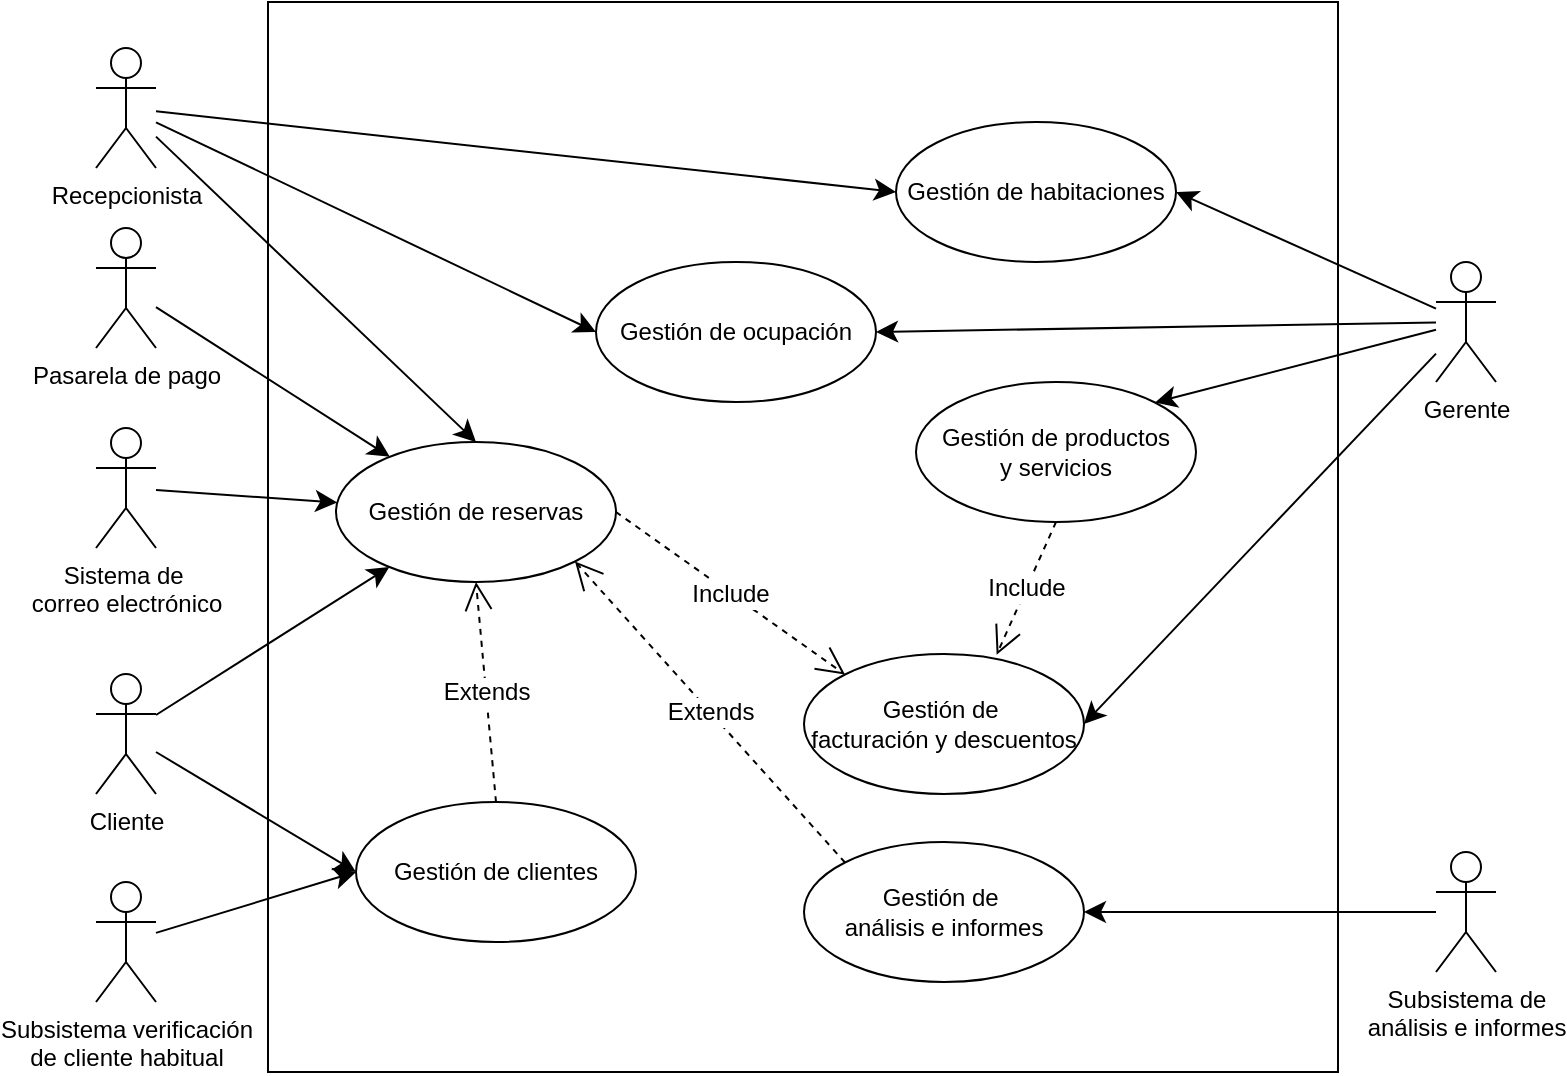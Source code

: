 <mxfile version="26.2.5">
  <diagram name="Página-1" id="oa62K_F5JibeCxWv9gB3">
    <mxGraphModel dx="1036" dy="2380" grid="1" gridSize="10" guides="1" tooltips="1" connect="1" arrows="1" fold="1" page="1" pageScale="1" pageWidth="827" pageHeight="1169" background="#ffffff" math="0" shadow="0">
      <root>
        <mxCell id="0" />
        <mxCell id="1" parent="0" />
        <mxCell id="OyxwJEuUrcy8LR3dcfse-29" value="" style="whiteSpace=wrap;html=1;aspect=fixed;" parent="1" vertex="1">
          <mxGeometry x="146" y="-910" width="535" height="535" as="geometry" />
        </mxCell>
        <mxCell id="OyxwJEuUrcy8LR3dcfse-37" style="edgeStyle=none;curved=1;rounded=0;orthogonalLoop=1;jettySize=auto;html=1;entryX=0;entryY=0.5;entryDx=0;entryDy=0;fontSize=12;startSize=8;endSize=8;" parent="1" source="OyxwJEuUrcy8LR3dcfse-2" target="OyxwJEuUrcy8LR3dcfse-15" edge="1">
          <mxGeometry relative="1" as="geometry" />
        </mxCell>
        <mxCell id="OyxwJEuUrcy8LR3dcfse-2" value="Subsistema verificación&lt;div&gt;de cliente habitual&lt;/div&gt;" style="shape=umlActor;verticalLabelPosition=bottom;verticalAlign=top;html=1;" parent="1" vertex="1">
          <mxGeometry x="60" y="-470" width="30" height="60" as="geometry" />
        </mxCell>
        <mxCell id="OyxwJEuUrcy8LR3dcfse-23" style="edgeStyle=none;curved=1;rounded=0;orthogonalLoop=1;jettySize=auto;html=1;entryX=1;entryY=0.5;entryDx=0;entryDy=0;fontSize=12;startSize=8;endSize=8;" parent="1" source="OyxwJEuUrcy8LR3dcfse-3" target="OyxwJEuUrcy8LR3dcfse-17" edge="1">
          <mxGeometry relative="1" as="geometry" />
        </mxCell>
        <mxCell id="OyxwJEuUrcy8LR3dcfse-34" style="edgeStyle=none;curved=1;rounded=0;orthogonalLoop=1;jettySize=auto;html=1;entryX=1;entryY=0.5;entryDx=0;entryDy=0;fontSize=12;startSize=8;endSize=8;" parent="1" source="OyxwJEuUrcy8LR3dcfse-3" target="OyxwJEuUrcy8LR3dcfse-16" edge="1">
          <mxGeometry relative="1" as="geometry" />
        </mxCell>
        <mxCell id="OyxwJEuUrcy8LR3dcfse-39" style="edgeStyle=none;curved=1;rounded=0;orthogonalLoop=1;jettySize=auto;html=1;entryX=1;entryY=0;entryDx=0;entryDy=0;fontSize=12;startSize=8;endSize=8;" parent="1" source="OyxwJEuUrcy8LR3dcfse-3" target="OyxwJEuUrcy8LR3dcfse-14" edge="1">
          <mxGeometry relative="1" as="geometry">
            <mxPoint x="544.497" y="-729.749" as="targetPoint" />
          </mxGeometry>
        </mxCell>
        <mxCell id="OyxwJEuUrcy8LR3dcfse-42" style="edgeStyle=none;curved=1;rounded=0;orthogonalLoop=1;jettySize=auto;html=1;entryX=1;entryY=0.5;entryDx=0;entryDy=0;fontSize=12;startSize=8;endSize=8;" parent="1" source="OyxwJEuUrcy8LR3dcfse-3" target="OyxwJEuUrcy8LR3dcfse-12" edge="1">
          <mxGeometry relative="1" as="geometry" />
        </mxCell>
        <mxCell id="OyxwJEuUrcy8LR3dcfse-3" value="Gerente" style="shape=umlActor;verticalLabelPosition=bottom;verticalAlign=top;html=1;" parent="1" vertex="1">
          <mxGeometry x="730" y="-780" width="30" height="60" as="geometry" />
        </mxCell>
        <mxCell id="OyxwJEuUrcy8LR3dcfse-22" style="edgeStyle=none;curved=1;rounded=0;orthogonalLoop=1;jettySize=auto;html=1;entryX=0;entryY=0.5;entryDx=0;entryDy=0;fontSize=12;startSize=8;endSize=8;" parent="1" source="OyxwJEuUrcy8LR3dcfse-4" target="OyxwJEuUrcy8LR3dcfse-16" edge="1">
          <mxGeometry relative="1" as="geometry" />
        </mxCell>
        <mxCell id="OyxwJEuUrcy8LR3dcfse-31" style="edgeStyle=none;curved=1;rounded=0;orthogonalLoop=1;jettySize=auto;html=1;entryX=0;entryY=0.5;entryDx=0;entryDy=0;fontSize=12;startSize=8;endSize=8;" parent="1" source="OyxwJEuUrcy8LR3dcfse-4" target="OyxwJEuUrcy8LR3dcfse-17" edge="1">
          <mxGeometry relative="1" as="geometry" />
        </mxCell>
        <mxCell id="OyxwJEuUrcy8LR3dcfse-50" style="edgeStyle=none;curved=1;rounded=0;orthogonalLoop=1;jettySize=auto;html=1;entryX=0.5;entryY=0;entryDx=0;entryDy=0;fontSize=12;startSize=8;endSize=8;" parent="1" source="OyxwJEuUrcy8LR3dcfse-4" target="OyxwJEuUrcy8LR3dcfse-13" edge="1">
          <mxGeometry relative="1" as="geometry" />
        </mxCell>
        <mxCell id="OyxwJEuUrcy8LR3dcfse-4" value="Recepcionista" style="shape=umlActor;verticalLabelPosition=bottom;verticalAlign=top;html=1;" parent="1" vertex="1">
          <mxGeometry x="60" y="-887" width="30" height="60" as="geometry" />
        </mxCell>
        <mxCell id="OyxwJEuUrcy8LR3dcfse-35" style="edgeStyle=none;curved=1;rounded=0;orthogonalLoop=1;jettySize=auto;html=1;entryX=0;entryY=0.5;entryDx=0;entryDy=0;fontSize=12;startSize=8;endSize=8;" parent="1" source="OyxwJEuUrcy8LR3dcfse-5" target="OyxwJEuUrcy8LR3dcfse-15" edge="1">
          <mxGeometry relative="1" as="geometry" />
        </mxCell>
        <mxCell id="OyxwJEuUrcy8LR3dcfse-49" style="edgeStyle=none;curved=1;rounded=0;orthogonalLoop=1;jettySize=auto;html=1;fontSize=12;startSize=8;endSize=8;" parent="1" source="OyxwJEuUrcy8LR3dcfse-5" target="OyxwJEuUrcy8LR3dcfse-13" edge="1">
          <mxGeometry relative="1" as="geometry" />
        </mxCell>
        <mxCell id="OyxwJEuUrcy8LR3dcfse-5" value="Cliente" style="shape=umlActor;verticalLabelPosition=bottom;verticalAlign=top;html=1;" parent="1" vertex="1">
          <mxGeometry x="60" y="-574" width="30" height="60" as="geometry" />
        </mxCell>
        <mxCell id="OyxwJEuUrcy8LR3dcfse-51" value="" style="edgeStyle=none;curved=1;rounded=0;orthogonalLoop=1;jettySize=auto;html=1;fontSize=12;startSize=8;endSize=8;" parent="1" source="OyxwJEuUrcy8LR3dcfse-6" target="OyxwJEuUrcy8LR3dcfse-11" edge="1">
          <mxGeometry relative="1" as="geometry" />
        </mxCell>
        <mxCell id="OyxwJEuUrcy8LR3dcfse-6" value="Subsistema de&lt;div&gt;análisis e informes&lt;/div&gt;" style="shape=umlActor;verticalLabelPosition=bottom;verticalAlign=top;html=1;" parent="1" vertex="1">
          <mxGeometry x="730" y="-485" width="30" height="60" as="geometry" />
        </mxCell>
        <mxCell id="OyxwJEuUrcy8LR3dcfse-56" value="" style="edgeStyle=none;curved=1;rounded=0;orthogonalLoop=1;jettySize=auto;html=1;fontSize=12;startSize=8;endSize=8;" parent="1" source="OyxwJEuUrcy8LR3dcfse-7" target="OyxwJEuUrcy8LR3dcfse-13" edge="1">
          <mxGeometry relative="1" as="geometry" />
        </mxCell>
        <mxCell id="OyxwJEuUrcy8LR3dcfse-7" value="Sistema de&amp;nbsp;&lt;div&gt;correo electrónico&lt;/div&gt;" style="shape=umlActor;verticalLabelPosition=bottom;verticalAlign=top;html=1;" parent="1" vertex="1">
          <mxGeometry x="60" y="-697" width="30" height="60" as="geometry" />
        </mxCell>
        <mxCell id="OyxwJEuUrcy8LR3dcfse-48" value="" style="edgeStyle=none;curved=1;rounded=0;orthogonalLoop=1;jettySize=auto;html=1;fontSize=12;startSize=8;endSize=8;" parent="1" source="OyxwJEuUrcy8LR3dcfse-8" target="OyxwJEuUrcy8LR3dcfse-13" edge="1">
          <mxGeometry relative="1" as="geometry" />
        </mxCell>
        <mxCell id="OyxwJEuUrcy8LR3dcfse-8" value="Pasarela de pago" style="shape=umlActor;verticalLabelPosition=bottom;verticalAlign=top;html=1;" parent="1" vertex="1">
          <mxGeometry x="60" y="-797" width="30" height="60" as="geometry" />
        </mxCell>
        <mxCell id="OyxwJEuUrcy8LR3dcfse-11" value="Gestión de&amp;nbsp;&lt;div&gt;análisis e informes&lt;/div&gt;" style="ellipse;whiteSpace=wrap;html=1;" parent="1" vertex="1">
          <mxGeometry x="414" y="-490" width="140" height="70" as="geometry" />
        </mxCell>
        <mxCell id="OyxwJEuUrcy8LR3dcfse-12" value="Gestión de&amp;nbsp;&lt;div&gt;facturación y descuentos&lt;/div&gt;" style="ellipse;whiteSpace=wrap;html=1;" parent="1" vertex="1">
          <mxGeometry x="414" y="-584" width="140" height="70" as="geometry" />
        </mxCell>
        <mxCell id="OyxwJEuUrcy8LR3dcfse-13" value="Gestión de reservas" style="ellipse;whiteSpace=wrap;html=1;" parent="1" vertex="1">
          <mxGeometry x="180" y="-690" width="140" height="70" as="geometry" />
        </mxCell>
        <mxCell id="OyxwJEuUrcy8LR3dcfse-14" value="Gestión de&amp;nbsp;&lt;span style=&quot;background-color: transparent; color: light-dark(rgb(0, 0, 0), rgb(255, 255, 255));&quot;&gt;productos&lt;/span&gt;&lt;div&gt;&lt;div&gt;y servicios&lt;/div&gt;&lt;/div&gt;" style="ellipse;whiteSpace=wrap;html=1;" parent="1" vertex="1">
          <mxGeometry x="470" y="-720" width="140" height="70" as="geometry" />
        </mxCell>
        <mxCell id="OyxwJEuUrcy8LR3dcfse-15" value="Gestión de clientes" style="ellipse;whiteSpace=wrap;html=1;" parent="1" vertex="1">
          <mxGeometry x="190" y="-510" width="140" height="70" as="geometry" />
        </mxCell>
        <mxCell id="OyxwJEuUrcy8LR3dcfse-16" value="Gestión de ocupación" style="ellipse;whiteSpace=wrap;html=1;" parent="1" vertex="1">
          <mxGeometry x="310" y="-780" width="140" height="70" as="geometry" />
        </mxCell>
        <mxCell id="OyxwJEuUrcy8LR3dcfse-17" value="Gestión de habitaciones" style="ellipse;whiteSpace=wrap;html=1;" parent="1" vertex="1">
          <mxGeometry x="460" y="-850" width="140" height="70" as="geometry" />
        </mxCell>
        <mxCell id="OyxwJEuUrcy8LR3dcfse-59" value="Include" style="endArrow=open;endSize=12;dashed=1;html=1;rounded=0;fontSize=12;curved=1;entryX=0;entryY=0;entryDx=0;entryDy=0;exitX=1;exitY=0.5;exitDx=0;exitDy=0;" parent="1" source="OyxwJEuUrcy8LR3dcfse-13" target="OyxwJEuUrcy8LR3dcfse-12" edge="1">
          <mxGeometry width="160" relative="1" as="geometry">
            <mxPoint x="260" y="-310" as="sourcePoint" />
            <mxPoint x="420" y="-310" as="targetPoint" />
          </mxGeometry>
        </mxCell>
        <mxCell id="OyxwJEuUrcy8LR3dcfse-60" value="Include" style="endArrow=open;endSize=12;dashed=1;html=1;rounded=0;fontSize=12;curved=1;exitX=0.5;exitY=1;exitDx=0;exitDy=0;entryX=0.688;entryY=0.005;entryDx=0;entryDy=0;entryPerimeter=0;" parent="1" source="OyxwJEuUrcy8LR3dcfse-14" target="OyxwJEuUrcy8LR3dcfse-12" edge="1">
          <mxGeometry width="160" relative="1" as="geometry">
            <mxPoint x="360" y="-640" as="sourcePoint" />
            <mxPoint x="429" y="-560" as="targetPoint" />
          </mxGeometry>
        </mxCell>
        <mxCell id="OyxwJEuUrcy8LR3dcfse-62" value="Extends" style="endArrow=open;endSize=12;dashed=1;html=1;rounded=0;fontSize=12;curved=1;entryX=1;entryY=1;entryDx=0;entryDy=0;exitX=0;exitY=0;exitDx=0;exitDy=0;" parent="1" source="OyxwJEuUrcy8LR3dcfse-11" target="OyxwJEuUrcy8LR3dcfse-13" edge="1">
          <mxGeometry width="160" relative="1" as="geometry">
            <mxPoint x="550" y="-280" as="sourcePoint" />
            <mxPoint x="300" y="-280" as="targetPoint" />
          </mxGeometry>
        </mxCell>
        <mxCell id="XdUpofbylPvHzqbmEKp5-1" value="Extends" style="endArrow=open;endSize=12;dashed=1;html=1;rounded=0;fontSize=12;curved=1;entryX=0.5;entryY=1;entryDx=0;entryDy=0;exitX=0.5;exitY=0;exitDx=0;exitDy=0;" edge="1" parent="1" source="OyxwJEuUrcy8LR3dcfse-15" target="OyxwJEuUrcy8LR3dcfse-13">
          <mxGeometry width="160" relative="1" as="geometry">
            <mxPoint x="444" y="-469" as="sourcePoint" />
            <mxPoint x="310" y="-621" as="targetPoint" />
          </mxGeometry>
        </mxCell>
      </root>
    </mxGraphModel>
  </diagram>
</mxfile>
